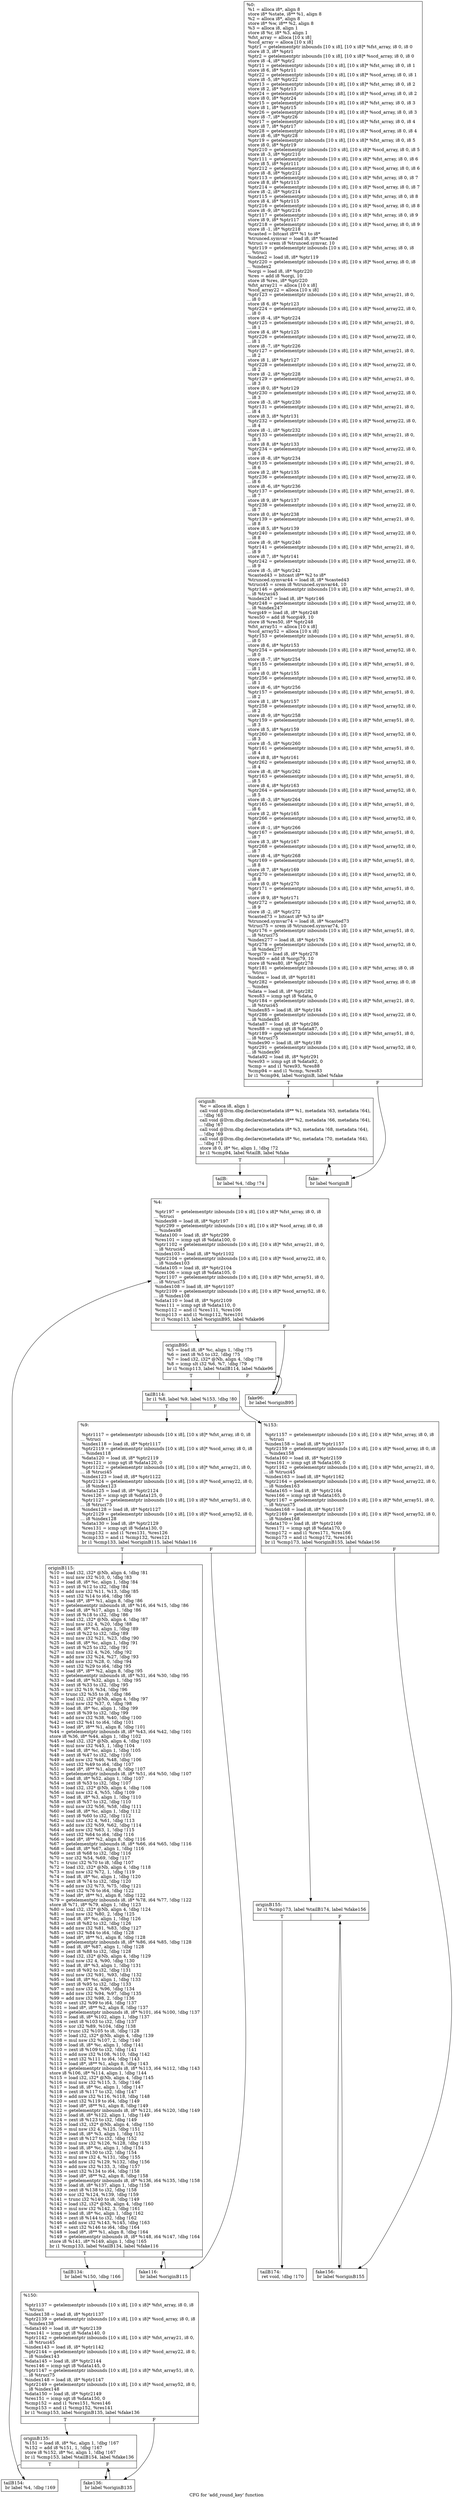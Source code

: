 digraph "CFG for 'add_round_key' function" {
	label="CFG for 'add_round_key' function";

	Node0x55a812519110 [shape=record,label="{%0:\l  %1 = alloca i8*, align 8\l  store i8* %state, i8** %1, align 8\l  %2 = alloca i8*, align 8\l  store i8* %w, i8** %2, align 8\l  %3 = alloca i8, align 1\l  store i8 %r, i8* %3, align 1\l  %fst_array = alloca [10 x i8]\l  %scd_array = alloca [10 x i8]\l  %ptr1 = getelementptr inbounds [10 x i8], [10 x i8]* %fst_array, i8 0, i8 0\l  store i8 3, i8* %ptr1\l  %ptr2 = getelementptr inbounds [10 x i8], [10 x i8]* %scd_array, i8 0, i8 0\l  store i8 -4, i8* %ptr2\l  %ptr11 = getelementptr inbounds [10 x i8], [10 x i8]* %fst_array, i8 0, i8 1\l  store i8 6, i8* %ptr11\l  %ptr22 = getelementptr inbounds [10 x i8], [10 x i8]* %scd_array, i8 0, i8 1\l  store i8 -5, i8* %ptr22\l  %ptr13 = getelementptr inbounds [10 x i8], [10 x i8]* %fst_array, i8 0, i8 2\l  store i8 2, i8* %ptr13\l  %ptr24 = getelementptr inbounds [10 x i8], [10 x i8]* %scd_array, i8 0, i8 2\l  store i8 0, i8* %ptr24\l  %ptr15 = getelementptr inbounds [10 x i8], [10 x i8]* %fst_array, i8 0, i8 3\l  store i8 1, i8* %ptr15\l  %ptr26 = getelementptr inbounds [10 x i8], [10 x i8]* %scd_array, i8 0, i8 3\l  store i8 -7, i8* %ptr26\l  %ptr17 = getelementptr inbounds [10 x i8], [10 x i8]* %fst_array, i8 0, i8 4\l  store i8 7, i8* %ptr17\l  %ptr28 = getelementptr inbounds [10 x i8], [10 x i8]* %scd_array, i8 0, i8 4\l  store i8 -6, i8* %ptr28\l  %ptr19 = getelementptr inbounds [10 x i8], [10 x i8]* %fst_array, i8 0, i8 5\l  store i8 0, i8* %ptr19\l  %ptr210 = getelementptr inbounds [10 x i8], [10 x i8]* %scd_array, i8 0, i8 5\l  store i8 -3, i8* %ptr210\l  %ptr111 = getelementptr inbounds [10 x i8], [10 x i8]* %fst_array, i8 0, i8 6\l  store i8 5, i8* %ptr111\l  %ptr212 = getelementptr inbounds [10 x i8], [10 x i8]* %scd_array, i8 0, i8 6\l  store i8 -8, i8* %ptr212\l  %ptr113 = getelementptr inbounds [10 x i8], [10 x i8]* %fst_array, i8 0, i8 7\l  store i8 8, i8* %ptr113\l  %ptr214 = getelementptr inbounds [10 x i8], [10 x i8]* %scd_array, i8 0, i8 7\l  store i8 -2, i8* %ptr214\l  %ptr115 = getelementptr inbounds [10 x i8], [10 x i8]* %fst_array, i8 0, i8 8\l  store i8 4, i8* %ptr115\l  %ptr216 = getelementptr inbounds [10 x i8], [10 x i8]* %scd_array, i8 0, i8 8\l  store i8 -9, i8* %ptr216\l  %ptr117 = getelementptr inbounds [10 x i8], [10 x i8]* %fst_array, i8 0, i8 9\l  store i8 9, i8* %ptr117\l  %ptr218 = getelementptr inbounds [10 x i8], [10 x i8]* %scd_array, i8 0, i8 9\l  store i8 -1, i8* %ptr218\l  %casted = bitcast i8** %1 to i8*\l  %trunced.symvar = load i8, i8* %casted\l  %truci = srem i8 %trunced.symvar, 10\l  %ptr119 = getelementptr inbounds [10 x i8], [10 x i8]* %fst_array, i8 0, i8\l... %truci\l  %index2 = load i8, i8* %ptr119\l  %ptr220 = getelementptr inbounds [10 x i8], [10 x i8]* %scd_array, i8 0, i8\l... %index2\l  %orgi = load i8, i8* %ptr220\l  %res = add i8 %orgi, 10\l  store i8 %res, i8* %ptr220\l  %fst_array21 = alloca [10 x i8]\l  %scd_array22 = alloca [10 x i8]\l  %ptr123 = getelementptr inbounds [10 x i8], [10 x i8]* %fst_array21, i8 0,\l... i8 0\l  store i8 6, i8* %ptr123\l  %ptr224 = getelementptr inbounds [10 x i8], [10 x i8]* %scd_array22, i8 0,\l... i8 0\l  store i8 -4, i8* %ptr224\l  %ptr125 = getelementptr inbounds [10 x i8], [10 x i8]* %fst_array21, i8 0,\l... i8 1\l  store i8 4, i8* %ptr125\l  %ptr226 = getelementptr inbounds [10 x i8], [10 x i8]* %scd_array22, i8 0,\l... i8 1\l  store i8 -7, i8* %ptr226\l  %ptr127 = getelementptr inbounds [10 x i8], [10 x i8]* %fst_array21, i8 0,\l... i8 2\l  store i8 1, i8* %ptr127\l  %ptr228 = getelementptr inbounds [10 x i8], [10 x i8]* %scd_array22, i8 0,\l... i8 2\l  store i8 -2, i8* %ptr228\l  %ptr129 = getelementptr inbounds [10 x i8], [10 x i8]* %fst_array21, i8 0,\l... i8 3\l  store i8 0, i8* %ptr129\l  %ptr230 = getelementptr inbounds [10 x i8], [10 x i8]* %scd_array22, i8 0,\l... i8 3\l  store i8 -3, i8* %ptr230\l  %ptr131 = getelementptr inbounds [10 x i8], [10 x i8]* %fst_array21, i8 0,\l... i8 4\l  store i8 3, i8* %ptr131\l  %ptr232 = getelementptr inbounds [10 x i8], [10 x i8]* %scd_array22, i8 0,\l... i8 4\l  store i8 -1, i8* %ptr232\l  %ptr133 = getelementptr inbounds [10 x i8], [10 x i8]* %fst_array21, i8 0,\l... i8 5\l  store i8 8, i8* %ptr133\l  %ptr234 = getelementptr inbounds [10 x i8], [10 x i8]* %scd_array22, i8 0,\l... i8 5\l  store i8 -8, i8* %ptr234\l  %ptr135 = getelementptr inbounds [10 x i8], [10 x i8]* %fst_array21, i8 0,\l... i8 6\l  store i8 2, i8* %ptr135\l  %ptr236 = getelementptr inbounds [10 x i8], [10 x i8]* %scd_array22, i8 0,\l... i8 6\l  store i8 -6, i8* %ptr236\l  %ptr137 = getelementptr inbounds [10 x i8], [10 x i8]* %fst_array21, i8 0,\l... i8 7\l  store i8 9, i8* %ptr137\l  %ptr238 = getelementptr inbounds [10 x i8], [10 x i8]* %scd_array22, i8 0,\l... i8 7\l  store i8 0, i8* %ptr238\l  %ptr139 = getelementptr inbounds [10 x i8], [10 x i8]* %fst_array21, i8 0,\l... i8 8\l  store i8 5, i8* %ptr139\l  %ptr240 = getelementptr inbounds [10 x i8], [10 x i8]* %scd_array22, i8 0,\l... i8 8\l  store i8 -9, i8* %ptr240\l  %ptr141 = getelementptr inbounds [10 x i8], [10 x i8]* %fst_array21, i8 0,\l... i8 9\l  store i8 7, i8* %ptr141\l  %ptr242 = getelementptr inbounds [10 x i8], [10 x i8]* %scd_array22, i8 0,\l... i8 9\l  store i8 -5, i8* %ptr242\l  %casted43 = bitcast i8** %2 to i8*\l  %trunced.symvar44 = load i8, i8* %casted43\l  %truci45 = srem i8 %trunced.symvar44, 10\l  %ptr146 = getelementptr inbounds [10 x i8], [10 x i8]* %fst_array21, i8 0,\l... i8 %truci45\l  %index247 = load i8, i8* %ptr146\l  %ptr248 = getelementptr inbounds [10 x i8], [10 x i8]* %scd_array22, i8 0,\l... i8 %index247\l  %orgi49 = load i8, i8* %ptr248\l  %res50 = add i8 %orgi49, 10\l  store i8 %res50, i8* %ptr248\l  %fst_array51 = alloca [10 x i8]\l  %scd_array52 = alloca [10 x i8]\l  %ptr153 = getelementptr inbounds [10 x i8], [10 x i8]* %fst_array51, i8 0,\l... i8 0\l  store i8 6, i8* %ptr153\l  %ptr254 = getelementptr inbounds [10 x i8], [10 x i8]* %scd_array52, i8 0,\l... i8 0\l  store i8 -7, i8* %ptr254\l  %ptr155 = getelementptr inbounds [10 x i8], [10 x i8]* %fst_array51, i8 0,\l... i8 1\l  store i8 0, i8* %ptr155\l  %ptr256 = getelementptr inbounds [10 x i8], [10 x i8]* %scd_array52, i8 0,\l... i8 1\l  store i8 -6, i8* %ptr256\l  %ptr157 = getelementptr inbounds [10 x i8], [10 x i8]* %fst_array51, i8 0,\l... i8 2\l  store i8 1, i8* %ptr157\l  %ptr258 = getelementptr inbounds [10 x i8], [10 x i8]* %scd_array52, i8 0,\l... i8 2\l  store i8 -9, i8* %ptr258\l  %ptr159 = getelementptr inbounds [10 x i8], [10 x i8]* %fst_array51, i8 0,\l... i8 3\l  store i8 5, i8* %ptr159\l  %ptr260 = getelementptr inbounds [10 x i8], [10 x i8]* %scd_array52, i8 0,\l... i8 3\l  store i8 -5, i8* %ptr260\l  %ptr161 = getelementptr inbounds [10 x i8], [10 x i8]* %fst_array51, i8 0,\l... i8 4\l  store i8 8, i8* %ptr161\l  %ptr262 = getelementptr inbounds [10 x i8], [10 x i8]* %scd_array52, i8 0,\l... i8 4\l  store i8 -8, i8* %ptr262\l  %ptr163 = getelementptr inbounds [10 x i8], [10 x i8]* %fst_array51, i8 0,\l... i8 5\l  store i8 4, i8* %ptr163\l  %ptr264 = getelementptr inbounds [10 x i8], [10 x i8]* %scd_array52, i8 0,\l... i8 5\l  store i8 -3, i8* %ptr264\l  %ptr165 = getelementptr inbounds [10 x i8], [10 x i8]* %fst_array51, i8 0,\l... i8 6\l  store i8 2, i8* %ptr165\l  %ptr266 = getelementptr inbounds [10 x i8], [10 x i8]* %scd_array52, i8 0,\l... i8 6\l  store i8 -1, i8* %ptr266\l  %ptr167 = getelementptr inbounds [10 x i8], [10 x i8]* %fst_array51, i8 0,\l... i8 7\l  store i8 3, i8* %ptr167\l  %ptr268 = getelementptr inbounds [10 x i8], [10 x i8]* %scd_array52, i8 0,\l... i8 7\l  store i8 -4, i8* %ptr268\l  %ptr169 = getelementptr inbounds [10 x i8], [10 x i8]* %fst_array51, i8 0,\l... i8 8\l  store i8 7, i8* %ptr169\l  %ptr270 = getelementptr inbounds [10 x i8], [10 x i8]* %scd_array52, i8 0,\l... i8 8\l  store i8 0, i8* %ptr270\l  %ptr171 = getelementptr inbounds [10 x i8], [10 x i8]* %fst_array51, i8 0,\l... i8 9\l  store i8 9, i8* %ptr171\l  %ptr272 = getelementptr inbounds [10 x i8], [10 x i8]* %scd_array52, i8 0,\l... i8 9\l  store i8 -2, i8* %ptr272\l  %casted73 = bitcast i8* %3 to i8*\l  %trunced.symvar74 = load i8, i8* %casted73\l  %truci75 = srem i8 %trunced.symvar74, 10\l  %ptr176 = getelementptr inbounds [10 x i8], [10 x i8]* %fst_array51, i8 0,\l... i8 %truci75\l  %index277 = load i8, i8* %ptr176\l  %ptr278 = getelementptr inbounds [10 x i8], [10 x i8]* %scd_array52, i8 0,\l... i8 %index277\l  %orgi79 = load i8, i8* %ptr278\l  %res80 = add i8 %orgi79, 10\l  store i8 %res80, i8* %ptr278\l  %ptr181 = getelementptr inbounds [10 x i8], [10 x i8]* %fst_array, i8 0, i8\l... %truci\l  %index = load i8, i8* %ptr181\l  %ptr282 = getelementptr inbounds [10 x i8], [10 x i8]* %scd_array, i8 0, i8\l... %index\l  %data = load i8, i8* %ptr282\l  %res83 = icmp sgt i8 %data, 0\l  %ptr184 = getelementptr inbounds [10 x i8], [10 x i8]* %fst_array21, i8 0,\l... i8 %truci45\l  %index85 = load i8, i8* %ptr184\l  %ptr286 = getelementptr inbounds [10 x i8], [10 x i8]* %scd_array22, i8 0,\l... i8 %index85\l  %data87 = load i8, i8* %ptr286\l  %res88 = icmp sgt i8 %data87, 0\l  %ptr189 = getelementptr inbounds [10 x i8], [10 x i8]* %fst_array51, i8 0,\l... i8 %truci75\l  %index90 = load i8, i8* %ptr189\l  %ptr291 = getelementptr inbounds [10 x i8], [10 x i8]* %scd_array52, i8 0,\l... i8 %index90\l  %data92 = load i8, i8* %ptr291\l  %res93 = icmp sgt i8 %data92, 0\l  %cmp = and i1 %res93, %res88\l  %cmp94 = and i1 %cmp, %res83\l  br i1 %cmp94, label %originB, label %fake\l|{<s0>T|<s1>F}}"];
	Node0x55a812519110:s0 -> Node0x55a812519160;
	Node0x55a812519110:s1 -> Node0x55a8124f0150;
	Node0x55a812519160 [shape=record,label="{originB:                                          \l  %c = alloca i8, align 1\l  call void @llvm.dbg.declare(metadata i8** %1, metadata !63, metadata !64),\l... !dbg !65\l  call void @llvm.dbg.declare(metadata i8** %2, metadata !66, metadata !64),\l... !dbg !67\l  call void @llvm.dbg.declare(metadata i8* %3, metadata !68, metadata !64),\l... !dbg !69\l  call void @llvm.dbg.declare(metadata i8* %c, metadata !70, metadata !64),\l... !dbg !71\l  store i8 0, i8* %c, align 1, !dbg !72\l  br i1 %cmp94, label %tailB, label %fake\l|{<s0>T|<s1>F}}"];
	Node0x55a812519160:s0 -> Node0x55a8125191b0;
	Node0x55a812519160:s1 -> Node0x55a8124f0150;
	Node0x55a8125191b0 [shape=record,label="{tailB:                                            \l  br label %4, !dbg !74\l}"];
	Node0x55a8125191b0 -> Node0x55a812519200;
	Node0x55a812519200 [shape=record,label="{%4:\l\l  %ptr197 = getelementptr inbounds [10 x i8], [10 x i8]* %fst_array, i8 0, i8\l... %truci\l  %index98 = load i8, i8* %ptr197\l  %ptr299 = getelementptr inbounds [10 x i8], [10 x i8]* %scd_array, i8 0, i8\l... %index98\l  %data100 = load i8, i8* %ptr299\l  %res101 = icmp sgt i8 %data100, 0\l  %ptr1102 = getelementptr inbounds [10 x i8], [10 x i8]* %fst_array21, i8 0,\l... i8 %truci45\l  %index103 = load i8, i8* %ptr1102\l  %ptr2104 = getelementptr inbounds [10 x i8], [10 x i8]* %scd_array22, i8 0,\l... i8 %index103\l  %data105 = load i8, i8* %ptr2104\l  %res106 = icmp sgt i8 %data105, 0\l  %ptr1107 = getelementptr inbounds [10 x i8], [10 x i8]* %fst_array51, i8 0,\l... i8 %truci75\l  %index108 = load i8, i8* %ptr1107\l  %ptr2109 = getelementptr inbounds [10 x i8], [10 x i8]* %scd_array52, i8 0,\l... i8 %index108\l  %data110 = load i8, i8* %ptr2109\l  %res111 = icmp sgt i8 %data110, 0\l  %cmp112 = and i1 %res111, %res106\l  %cmp113 = and i1 %cmp112, %res101\l  br i1 %cmp113, label %originB95, label %fake96\l|{<s0>T|<s1>F}}"];
	Node0x55a812519200:s0 -> Node0x55a812519250;
	Node0x55a812519200:s1 -> Node0x55a81251a500;
	Node0x55a812519250 [shape=record,label="{originB95:                                        \l  %5 = load i8, i8* %c, align 1, !dbg !75\l  %6 = zext i8 %5 to i32, !dbg !75\l  %7 = load i32, i32* @Nb, align 4, !dbg !78\l  %8 = icmp slt i32 %6, %7, !dbg !79\l  br i1 %cmp113, label %tailB114, label %fake96\l|{<s0>T|<s1>F}}"];
	Node0x55a812519250:s0 -> Node0x55a8125192a0;
	Node0x55a812519250:s1 -> Node0x55a81251a500;
	Node0x55a8125192a0 [shape=record,label="{tailB114:                                         \l  br i1 %8, label %9, label %153, !dbg !80\l|{<s0>T|<s1>F}}"];
	Node0x55a8125192a0:s0 -> Node0x55a8125192f0;
	Node0x55a8125192a0:s1 -> Node0x55a8125194d0;
	Node0x55a8125192f0 [shape=record,label="{%9:\l\l  %ptr1117 = getelementptr inbounds [10 x i8], [10 x i8]* %fst_array, i8 0, i8\l... %truci\l  %index118 = load i8, i8* %ptr1117\l  %ptr2119 = getelementptr inbounds [10 x i8], [10 x i8]* %scd_array, i8 0, i8\l... %index118\l  %data120 = load i8, i8* %ptr2119\l  %res121 = icmp sgt i8 %data120, 0\l  %ptr1122 = getelementptr inbounds [10 x i8], [10 x i8]* %fst_array21, i8 0,\l... i8 %truci45\l  %index123 = load i8, i8* %ptr1122\l  %ptr2124 = getelementptr inbounds [10 x i8], [10 x i8]* %scd_array22, i8 0,\l... i8 %index123\l  %data125 = load i8, i8* %ptr2124\l  %res126 = icmp sgt i8 %data125, 0\l  %ptr1127 = getelementptr inbounds [10 x i8], [10 x i8]* %fst_array51, i8 0,\l... i8 %truci75\l  %index128 = load i8, i8* %ptr1127\l  %ptr2129 = getelementptr inbounds [10 x i8], [10 x i8]* %scd_array52, i8 0,\l... i8 %index128\l  %data130 = load i8, i8* %ptr2129\l  %res131 = icmp sgt i8 %data130, 0\l  %cmp132 = and i1 %res131, %res126\l  %cmp133 = and i1 %cmp132, %res121\l  br i1 %cmp133, label %originB115, label %fake116\l|{<s0>T|<s1>F}}"];
	Node0x55a8125192f0:s0 -> Node0x55a812519340;
	Node0x55a8125192f0:s1 -> Node0x55a81251a550;
	Node0x55a812519340 [shape=record,label="{originB115:                                       \l  %10 = load i32, i32* @Nb, align 4, !dbg !81\l  %11 = mul nsw i32 %10, 0, !dbg !83\l  %12 = load i8, i8* %c, align 1, !dbg !84\l  %13 = zext i8 %12 to i32, !dbg !84\l  %14 = add nsw i32 %11, %13, !dbg !85\l  %15 = sext i32 %14 to i64, !dbg !86\l  %16 = load i8*, i8** %1, align 8, !dbg !86\l  %17 = getelementptr inbounds i8, i8* %16, i64 %15, !dbg !86\l  %18 = load i8, i8* %17, align 1, !dbg !86\l  %19 = zext i8 %18 to i32, !dbg !86\l  %20 = load i32, i32* @Nb, align 4, !dbg !87\l  %21 = mul nsw i32 4, %20, !dbg !88\l  %22 = load i8, i8* %3, align 1, !dbg !89\l  %23 = zext i8 %22 to i32, !dbg !89\l  %24 = mul nsw i32 %21, %23, !dbg !90\l  %25 = load i8, i8* %c, align 1, !dbg !91\l  %26 = zext i8 %25 to i32, !dbg !91\l  %27 = mul nsw i32 4, %26, !dbg !92\l  %28 = add nsw i32 %24, %27, !dbg !93\l  %29 = add nsw i32 %28, 0, !dbg !94\l  %30 = sext i32 %29 to i64, !dbg !95\l  %31 = load i8*, i8** %2, align 8, !dbg !95\l  %32 = getelementptr inbounds i8, i8* %31, i64 %30, !dbg !95\l  %33 = load i8, i8* %32, align 1, !dbg !95\l  %34 = zext i8 %33 to i32, !dbg !95\l  %35 = xor i32 %19, %34, !dbg !96\l  %36 = trunc i32 %35 to i8, !dbg !86\l  %37 = load i32, i32* @Nb, align 4, !dbg !97\l  %38 = mul nsw i32 %37, 0, !dbg !98\l  %39 = load i8, i8* %c, align 1, !dbg !99\l  %40 = zext i8 %39 to i32, !dbg !99\l  %41 = add nsw i32 %38, %40, !dbg !100\l  %42 = sext i32 %41 to i64, !dbg !101\l  %43 = load i8*, i8** %1, align 8, !dbg !101\l  %44 = getelementptr inbounds i8, i8* %43, i64 %42, !dbg !101\l  store i8 %36, i8* %44, align 1, !dbg !102\l  %45 = load i32, i32* @Nb, align 4, !dbg !103\l  %46 = mul nsw i32 %45, 1, !dbg !104\l  %47 = load i8, i8* %c, align 1, !dbg !105\l  %48 = zext i8 %47 to i32, !dbg !105\l  %49 = add nsw i32 %46, %48, !dbg !106\l  %50 = sext i32 %49 to i64, !dbg !107\l  %51 = load i8*, i8** %1, align 8, !dbg !107\l  %52 = getelementptr inbounds i8, i8* %51, i64 %50, !dbg !107\l  %53 = load i8, i8* %52, align 1, !dbg !107\l  %54 = zext i8 %53 to i32, !dbg !107\l  %55 = load i32, i32* @Nb, align 4, !dbg !108\l  %56 = mul nsw i32 4, %55, !dbg !109\l  %57 = load i8, i8* %3, align 1, !dbg !110\l  %58 = zext i8 %57 to i32, !dbg !110\l  %59 = mul nsw i32 %56, %58, !dbg !111\l  %60 = load i8, i8* %c, align 1, !dbg !112\l  %61 = zext i8 %60 to i32, !dbg !112\l  %62 = mul nsw i32 4, %61, !dbg !113\l  %63 = add nsw i32 %59, %62, !dbg !114\l  %64 = add nsw i32 %63, 1, !dbg !115\l  %65 = sext i32 %64 to i64, !dbg !116\l  %66 = load i8*, i8** %2, align 8, !dbg !116\l  %67 = getelementptr inbounds i8, i8* %66, i64 %65, !dbg !116\l  %68 = load i8, i8* %67, align 1, !dbg !116\l  %69 = zext i8 %68 to i32, !dbg !116\l  %70 = xor i32 %54, %69, !dbg !117\l  %71 = trunc i32 %70 to i8, !dbg !107\l  %72 = load i32, i32* @Nb, align 4, !dbg !118\l  %73 = mul nsw i32 %72, 1, !dbg !119\l  %74 = load i8, i8* %c, align 1, !dbg !120\l  %75 = zext i8 %74 to i32, !dbg !120\l  %76 = add nsw i32 %73, %75, !dbg !121\l  %77 = sext i32 %76 to i64, !dbg !122\l  %78 = load i8*, i8** %1, align 8, !dbg !122\l  %79 = getelementptr inbounds i8, i8* %78, i64 %77, !dbg !122\l  store i8 %71, i8* %79, align 1, !dbg !123\l  %80 = load i32, i32* @Nb, align 4, !dbg !124\l  %81 = mul nsw i32 %80, 2, !dbg !125\l  %82 = load i8, i8* %c, align 1, !dbg !126\l  %83 = zext i8 %82 to i32, !dbg !126\l  %84 = add nsw i32 %81, %83, !dbg !127\l  %85 = sext i32 %84 to i64, !dbg !128\l  %86 = load i8*, i8** %1, align 8, !dbg !128\l  %87 = getelementptr inbounds i8, i8* %86, i64 %85, !dbg !128\l  %88 = load i8, i8* %87, align 1, !dbg !128\l  %89 = zext i8 %88 to i32, !dbg !128\l  %90 = load i32, i32* @Nb, align 4, !dbg !129\l  %91 = mul nsw i32 4, %90, !dbg !130\l  %92 = load i8, i8* %3, align 1, !dbg !131\l  %93 = zext i8 %92 to i32, !dbg !131\l  %94 = mul nsw i32 %91, %93, !dbg !132\l  %95 = load i8, i8* %c, align 1, !dbg !133\l  %96 = zext i8 %95 to i32, !dbg !133\l  %97 = mul nsw i32 4, %96, !dbg !134\l  %98 = add nsw i32 %94, %97, !dbg !135\l  %99 = add nsw i32 %98, 2, !dbg !136\l  %100 = sext i32 %99 to i64, !dbg !137\l  %101 = load i8*, i8** %2, align 8, !dbg !137\l  %102 = getelementptr inbounds i8, i8* %101, i64 %100, !dbg !137\l  %103 = load i8, i8* %102, align 1, !dbg !137\l  %104 = zext i8 %103 to i32, !dbg !137\l  %105 = xor i32 %89, %104, !dbg !138\l  %106 = trunc i32 %105 to i8, !dbg !128\l  %107 = load i32, i32* @Nb, align 4, !dbg !139\l  %108 = mul nsw i32 %107, 2, !dbg !140\l  %109 = load i8, i8* %c, align 1, !dbg !141\l  %110 = zext i8 %109 to i32, !dbg !141\l  %111 = add nsw i32 %108, %110, !dbg !142\l  %112 = sext i32 %111 to i64, !dbg !143\l  %113 = load i8*, i8** %1, align 8, !dbg !143\l  %114 = getelementptr inbounds i8, i8* %113, i64 %112, !dbg !143\l  store i8 %106, i8* %114, align 1, !dbg !144\l  %115 = load i32, i32* @Nb, align 4, !dbg !145\l  %116 = mul nsw i32 %115, 3, !dbg !146\l  %117 = load i8, i8* %c, align 1, !dbg !147\l  %118 = zext i8 %117 to i32, !dbg !147\l  %119 = add nsw i32 %116, %118, !dbg !148\l  %120 = sext i32 %119 to i64, !dbg !149\l  %121 = load i8*, i8** %1, align 8, !dbg !149\l  %122 = getelementptr inbounds i8, i8* %121, i64 %120, !dbg !149\l  %123 = load i8, i8* %122, align 1, !dbg !149\l  %124 = zext i8 %123 to i32, !dbg !149\l  %125 = load i32, i32* @Nb, align 4, !dbg !150\l  %126 = mul nsw i32 4, %125, !dbg !151\l  %127 = load i8, i8* %3, align 1, !dbg !152\l  %128 = zext i8 %127 to i32, !dbg !152\l  %129 = mul nsw i32 %126, %128, !dbg !153\l  %130 = load i8, i8* %c, align 1, !dbg !154\l  %131 = zext i8 %130 to i32, !dbg !154\l  %132 = mul nsw i32 4, %131, !dbg !155\l  %133 = add nsw i32 %129, %132, !dbg !156\l  %134 = add nsw i32 %133, 3, !dbg !157\l  %135 = sext i32 %134 to i64, !dbg !158\l  %136 = load i8*, i8** %2, align 8, !dbg !158\l  %137 = getelementptr inbounds i8, i8* %136, i64 %135, !dbg !158\l  %138 = load i8, i8* %137, align 1, !dbg !158\l  %139 = zext i8 %138 to i32, !dbg !158\l  %140 = xor i32 %124, %139, !dbg !159\l  %141 = trunc i32 %140 to i8, !dbg !149\l  %142 = load i32, i32* @Nb, align 4, !dbg !160\l  %143 = mul nsw i32 %142, 3, !dbg !161\l  %144 = load i8, i8* %c, align 1, !dbg !162\l  %145 = zext i8 %144 to i32, !dbg !162\l  %146 = add nsw i32 %143, %145, !dbg !163\l  %147 = sext i32 %146 to i64, !dbg !164\l  %148 = load i8*, i8** %1, align 8, !dbg !164\l  %149 = getelementptr inbounds i8, i8* %148, i64 %147, !dbg !164\l  store i8 %141, i8* %149, align 1, !dbg !165\l  br i1 %cmp133, label %tailB134, label %fake116\l|{<s0>T|<s1>F}}"];
	Node0x55a812519340:s0 -> Node0x55a812519390;
	Node0x55a812519340:s1 -> Node0x55a81251a550;
	Node0x55a812519390 [shape=record,label="{tailB134:                                         \l  br label %150, !dbg !166\l}"];
	Node0x55a812519390 -> Node0x55a8125193e0;
	Node0x55a8125193e0 [shape=record,label="{%150:\l\l  %ptr1137 = getelementptr inbounds [10 x i8], [10 x i8]* %fst_array, i8 0, i8\l... %truci\l  %index138 = load i8, i8* %ptr1137\l  %ptr2139 = getelementptr inbounds [10 x i8], [10 x i8]* %scd_array, i8 0, i8\l... %index138\l  %data140 = load i8, i8* %ptr2139\l  %res141 = icmp sgt i8 %data140, 0\l  %ptr1142 = getelementptr inbounds [10 x i8], [10 x i8]* %fst_array21, i8 0,\l... i8 %truci45\l  %index143 = load i8, i8* %ptr1142\l  %ptr2144 = getelementptr inbounds [10 x i8], [10 x i8]* %scd_array22, i8 0,\l... i8 %index143\l  %data145 = load i8, i8* %ptr2144\l  %res146 = icmp sgt i8 %data145, 0\l  %ptr1147 = getelementptr inbounds [10 x i8], [10 x i8]* %fst_array51, i8 0,\l... i8 %truci75\l  %index148 = load i8, i8* %ptr1147\l  %ptr2149 = getelementptr inbounds [10 x i8], [10 x i8]* %scd_array52, i8 0,\l... i8 %index148\l  %data150 = load i8, i8* %ptr2149\l  %res151 = icmp sgt i8 %data150, 0\l  %cmp152 = and i1 %res151, %res146\l  %cmp153 = and i1 %cmp152, %res141\l  br i1 %cmp153, label %originB135, label %fake136\l|{<s0>T|<s1>F}}"];
	Node0x55a8125193e0:s0 -> Node0x55a812519430;
	Node0x55a8125193e0:s1 -> Node0x55a81251a5a0;
	Node0x55a812519430 [shape=record,label="{originB135:                                       \l  %151 = load i8, i8* %c, align 1, !dbg !167\l  %152 = add i8 %151, 1, !dbg !167\l  store i8 %152, i8* %c, align 1, !dbg !167\l  br i1 %cmp153, label %tailB154, label %fake136\l|{<s0>T|<s1>F}}"];
	Node0x55a812519430:s0 -> Node0x55a812519480;
	Node0x55a812519430:s1 -> Node0x55a81251a5a0;
	Node0x55a812519480 [shape=record,label="{tailB154:                                         \l  br label %4, !dbg !169\l}"];
	Node0x55a812519480 -> Node0x55a812519200;
	Node0x55a8125194d0 [shape=record,label="{%153:\l\l  %ptr1157 = getelementptr inbounds [10 x i8], [10 x i8]* %fst_array, i8 0, i8\l... %truci\l  %index158 = load i8, i8* %ptr1157\l  %ptr2159 = getelementptr inbounds [10 x i8], [10 x i8]* %scd_array, i8 0, i8\l... %index158\l  %data160 = load i8, i8* %ptr2159\l  %res161 = icmp sgt i8 %data160, 0\l  %ptr1162 = getelementptr inbounds [10 x i8], [10 x i8]* %fst_array21, i8 0,\l... i8 %truci45\l  %index163 = load i8, i8* %ptr1162\l  %ptr2164 = getelementptr inbounds [10 x i8], [10 x i8]* %scd_array22, i8 0,\l... i8 %index163\l  %data165 = load i8, i8* %ptr2164\l  %res166 = icmp sgt i8 %data165, 0\l  %ptr1167 = getelementptr inbounds [10 x i8], [10 x i8]* %fst_array51, i8 0,\l... i8 %truci75\l  %index168 = load i8, i8* %ptr1167\l  %ptr2169 = getelementptr inbounds [10 x i8], [10 x i8]* %scd_array52, i8 0,\l... i8 %index168\l  %data170 = load i8, i8* %ptr2169\l  %res171 = icmp sgt i8 %data170, 0\l  %cmp172 = and i1 %res171, %res166\l  %cmp173 = and i1 %cmp172, %res161\l  br i1 %cmp173, label %originB155, label %fake156\l|{<s0>T|<s1>F}}"];
	Node0x55a8125194d0:s0 -> Node0x55a812519520;
	Node0x55a8125194d0:s1 -> Node0x55a81251a5f0;
	Node0x55a812519520 [shape=record,label="{originB155:                                       \l  br i1 %cmp173, label %tailB174, label %fake156\l|{<s0>T|<s1>F}}"];
	Node0x55a812519520:s0 -> Node0x55a812519570;
	Node0x55a812519520:s1 -> Node0x55a81251a5f0;
	Node0x55a812519570 [shape=record,label="{tailB174:                                         \l  ret void, !dbg !170\l}"];
	Node0x55a8124f0150 [shape=record,label="{fake:                                             \l  br label %originB\l}"];
	Node0x55a8124f0150 -> Node0x55a812519160;
	Node0x55a81251a500 [shape=record,label="{fake96:                                           \l  br label %originB95\l}"];
	Node0x55a81251a500 -> Node0x55a812519250;
	Node0x55a81251a550 [shape=record,label="{fake116:                                          \l  br label %originB115\l}"];
	Node0x55a81251a550 -> Node0x55a812519340;
	Node0x55a81251a5a0 [shape=record,label="{fake136:                                          \l  br label %originB135\l}"];
	Node0x55a81251a5a0 -> Node0x55a812519430;
	Node0x55a81251a5f0 [shape=record,label="{fake156:                                          \l  br label %originB155\l}"];
	Node0x55a81251a5f0 -> Node0x55a812519520;
}
